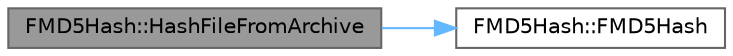 digraph "FMD5Hash::HashFileFromArchive"
{
 // INTERACTIVE_SVG=YES
 // LATEX_PDF_SIZE
  bgcolor="transparent";
  edge [fontname=Helvetica,fontsize=10,labelfontname=Helvetica,labelfontsize=10];
  node [fontname=Helvetica,fontsize=10,shape=box,height=0.2,width=0.4];
  rankdir="LR";
  Node1 [id="Node000001",label="FMD5Hash::HashFileFromArchive",height=0.2,width=0.4,color="gray40", fillcolor="grey60", style="filled", fontcolor="black",tooltip=" "];
  Node1 -> Node2 [id="edge1_Node000001_Node000002",color="steelblue1",style="solid",tooltip=" "];
  Node2 [id="Node000002",label="FMD5Hash::FMD5Hash",height=0.2,width=0.4,color="grey40", fillcolor="white", style="filled",URL="$d9/d41/structFMD5Hash.html#ad9a49019d0082ac2286c45f429cc9428",tooltip="Default constructor."];
}
